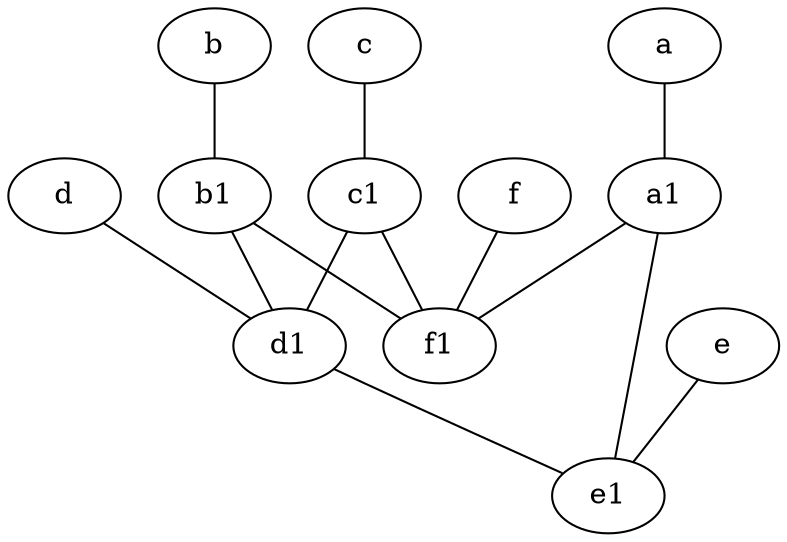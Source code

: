 graph {
	node [labelfontsize=50]
	f1 [labelfontsize=50 pos="3,8!"]
	d1 [labelfontsize=50 pos="3,5!"]
	c1 [labelfontsize=50 pos="4.5,3!"]
	e [labelfontsize=50 pos="7,9!"]
	c [labelfontsize=50 pos="4.5,2!"]
	f [labelfontsize=50 pos="3,9!"]
	e1 [labelfontsize=50 pos="7,7!"]
	b [labelfontsize=50 pos="10,4!"]
	d [labelfontsize=50 pos="2,5!"]
	b1 [labelfontsize=50 pos="9,4!"]
	a1 [labelfontsize=50 pos="8,3!"]
	a [labelfontsize=50 pos="8,2!"]
	a1 -- f1
	b1 -- f1
	a1 -- e1
	a -- a1
	c1 -- f1
	c -- c1
	d -- d1
	d1 -- e1
	f -- f1
	c1 -- d1
	e -- e1
	b1 -- d1
	b -- b1
}
